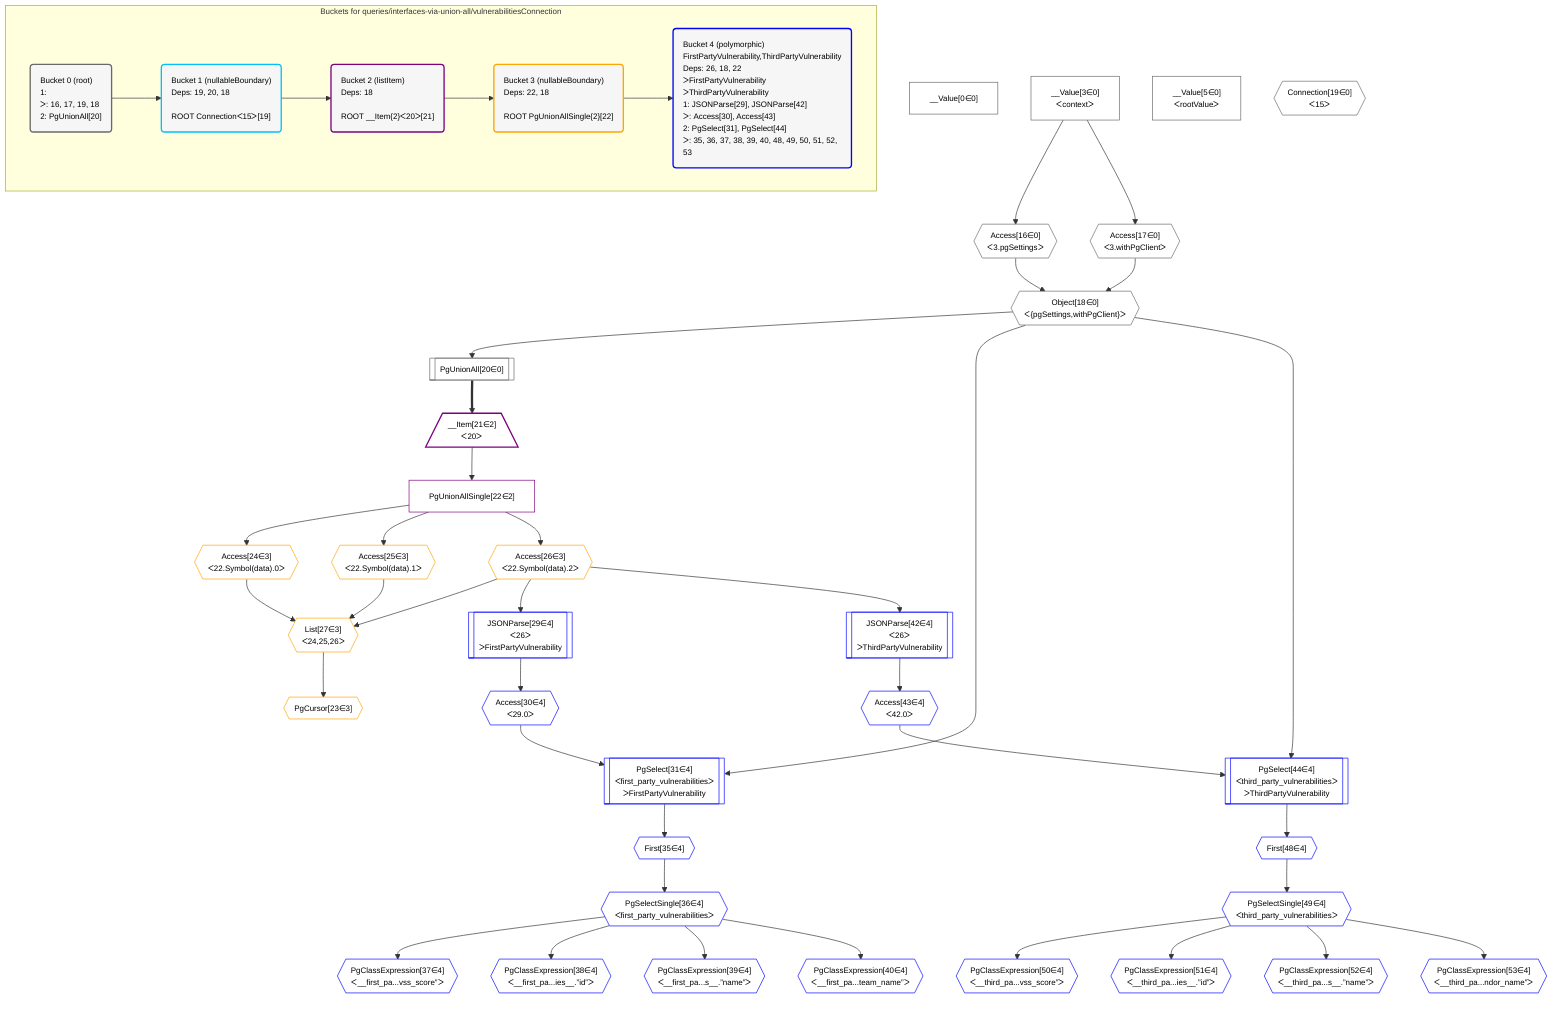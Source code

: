 %%{init: {'themeVariables': { 'fontSize': '12px'}}}%%
graph TD
    classDef path fill:#eee,stroke:#000,color:#000
    classDef plan fill:#fff,stroke-width:1px,color:#000
    classDef itemplan fill:#fff,stroke-width:2px,color:#000
    classDef unbatchedplan fill:#dff,stroke-width:1px,color:#000
    classDef sideeffectplan fill:#fcc,stroke-width:2px,color:#000
    classDef bucket fill:#f6f6f6,color:#000,stroke-width:2px,text-align:left


    %% define steps
    __Value0["__Value[0∈0]"]:::plan
    __Value3["__Value[3∈0]<br />ᐸcontextᐳ"]:::plan
    __Value5["__Value[5∈0]<br />ᐸrootValueᐳ"]:::plan
    Access16{{"Access[16∈0]<br />ᐸ3.pgSettingsᐳ"}}:::plan
    Access17{{"Access[17∈0]<br />ᐸ3.withPgClientᐳ"}}:::plan
    Object18{{"Object[18∈0]<br />ᐸ{pgSettings,withPgClient}ᐳ"}}:::plan
    Connection19{{"Connection[19∈0]<br />ᐸ15ᐳ"}}:::plan
    PgUnionAll20[["PgUnionAll[20∈0]"]]:::plan
    __Item21[/"__Item[21∈2]<br />ᐸ20ᐳ"\]:::itemplan
    PgUnionAllSingle22["PgUnionAllSingle[22∈2]"]:::plan
    Access24{{"Access[24∈3]<br />ᐸ22.Symbol(data).0ᐳ"}}:::plan
    Access25{{"Access[25∈3]<br />ᐸ22.Symbol(data).1ᐳ"}}:::plan
    Access26{{"Access[26∈3]<br />ᐸ22.Symbol(data).2ᐳ"}}:::plan
    List27{{"List[27∈3]<br />ᐸ24,25,26ᐳ"}}:::plan
    PgCursor23{{"PgCursor[23∈3]"}}:::plan
    JSONParse29[["JSONParse[29∈4]<br />ᐸ26ᐳ<br />ᐳFirstPartyVulnerability"]]:::plan
    Access30{{"Access[30∈4]<br />ᐸ29.0ᐳ"}}:::plan
    PgSelect31[["PgSelect[31∈4]<br />ᐸfirst_party_vulnerabilitiesᐳ<br />ᐳFirstPartyVulnerability"]]:::plan
    First35{{"First[35∈4]"}}:::plan
    PgSelectSingle36{{"PgSelectSingle[36∈4]<br />ᐸfirst_party_vulnerabilitiesᐳ"}}:::plan
    PgClassExpression37{{"PgClassExpression[37∈4]<br />ᐸ__first_pa...vss_score”ᐳ"}}:::plan
    PgClassExpression38{{"PgClassExpression[38∈4]<br />ᐸ__first_pa...ies__.”id”ᐳ"}}:::plan
    PgClassExpression39{{"PgClassExpression[39∈4]<br />ᐸ__first_pa...s__.”name”ᐳ"}}:::plan
    PgClassExpression40{{"PgClassExpression[40∈4]<br />ᐸ__first_pa...team_name”ᐳ"}}:::plan
    JSONParse42[["JSONParse[42∈4]<br />ᐸ26ᐳ<br />ᐳThirdPartyVulnerability"]]:::plan
    Access43{{"Access[43∈4]<br />ᐸ42.0ᐳ"}}:::plan
    PgSelect44[["PgSelect[44∈4]<br />ᐸthird_party_vulnerabilitiesᐳ<br />ᐳThirdPartyVulnerability"]]:::plan
    First48{{"First[48∈4]"}}:::plan
    PgSelectSingle49{{"PgSelectSingle[49∈4]<br />ᐸthird_party_vulnerabilitiesᐳ"}}:::plan
    PgClassExpression50{{"PgClassExpression[50∈4]<br />ᐸ__third_pa...vss_score”ᐳ"}}:::plan
    PgClassExpression51{{"PgClassExpression[51∈4]<br />ᐸ__third_pa...ies__.”id”ᐳ"}}:::plan
    PgClassExpression52{{"PgClassExpression[52∈4]<br />ᐸ__third_pa...s__.”name”ᐳ"}}:::plan
    PgClassExpression53{{"PgClassExpression[53∈4]<br />ᐸ__third_pa...ndor_name”ᐳ"}}:::plan

    %% plan dependencies
    __Value3 --> Access16
    __Value3 --> Access17
    Access16 & Access17 --> Object18
    Object18 --> PgUnionAll20
    PgUnionAll20 ==> __Item21
    __Item21 --> PgUnionAllSingle22
    PgUnionAllSingle22 --> Access24
    PgUnionAllSingle22 --> Access25
    PgUnionAllSingle22 --> Access26
    Access24 & Access25 & Access26 --> List27
    List27 --> PgCursor23
    Access26 --> JSONParse29
    JSONParse29 --> Access30
    Object18 & Access30 --> PgSelect31
    PgSelect31 --> First35
    First35 --> PgSelectSingle36
    PgSelectSingle36 --> PgClassExpression37
    PgSelectSingle36 --> PgClassExpression38
    PgSelectSingle36 --> PgClassExpression39
    PgSelectSingle36 --> PgClassExpression40
    Access26 --> JSONParse42
    JSONParse42 --> Access43
    Object18 & Access43 --> PgSelect44
    PgSelect44 --> First48
    First48 --> PgSelectSingle49
    PgSelectSingle49 --> PgClassExpression50
    PgSelectSingle49 --> PgClassExpression51
    PgSelectSingle49 --> PgClassExpression52
    PgSelectSingle49 --> PgClassExpression53

    subgraph "Buckets for queries/interfaces-via-union-all/vulnerabilitiesConnection"
    Bucket0("Bucket 0 (root)<br />1: <br />ᐳ: 16, 17, 19, 18<br />2: PgUnionAll[20]"):::bucket
    classDef bucket0 stroke:#696969
    class Bucket0,__Value0,__Value3,__Value5,Access16,Access17,Object18,Connection19,PgUnionAll20 bucket0
    Bucket1("Bucket 1 (nullableBoundary)<br />Deps: 19, 20, 18<br /><br />ROOT Connectionᐸ15ᐳ[19]"):::bucket
    classDef bucket1 stroke:#00bfff
    class Bucket1 bucket1
    Bucket2("Bucket 2 (listItem)<br />Deps: 18<br /><br />ROOT __Item{2}ᐸ20ᐳ[21]"):::bucket
    classDef bucket2 stroke:#7f007f
    class Bucket2,__Item21,PgUnionAllSingle22 bucket2
    Bucket3("Bucket 3 (nullableBoundary)<br />Deps: 22, 18<br /><br />ROOT PgUnionAllSingle{2}[22]"):::bucket
    classDef bucket3 stroke:#ffa500
    class Bucket3,PgCursor23,Access24,Access25,Access26,List27 bucket3
    Bucket4("Bucket 4 (polymorphic)<br />FirstPartyVulnerability,ThirdPartyVulnerability<br />Deps: 26, 18, 22<br />ᐳFirstPartyVulnerability<br />ᐳThirdPartyVulnerability<br />1: JSONParse[29], JSONParse[42]<br />ᐳ: Access[30], Access[43]<br />2: PgSelect[31], PgSelect[44]<br />ᐳ: 35, 36, 37, 38, 39, 40, 48, 49, 50, 51, 52, 53"):::bucket
    classDef bucket4 stroke:#0000ff
    class Bucket4,JSONParse29,Access30,PgSelect31,First35,PgSelectSingle36,PgClassExpression37,PgClassExpression38,PgClassExpression39,PgClassExpression40,JSONParse42,Access43,PgSelect44,First48,PgSelectSingle49,PgClassExpression50,PgClassExpression51,PgClassExpression52,PgClassExpression53 bucket4
    Bucket0 --> Bucket1
    Bucket1 --> Bucket2
    Bucket2 --> Bucket3
    Bucket3 --> Bucket4
    end